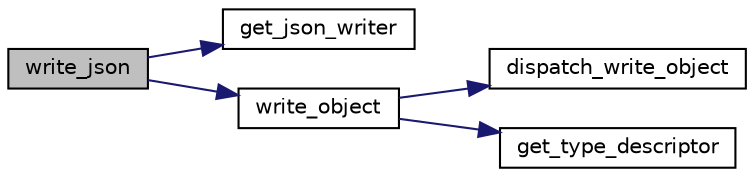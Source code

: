 digraph "write_json"
{
  edge [fontname="Helvetica",fontsize="10",labelfontname="Helvetica",labelfontsize="10"];
  node [fontname="Helvetica",fontsize="10",shape=record];
  rankdir="LR";
  Node42 [label="write_json",height=0.2,width=0.4,color="black", fillcolor="grey75", style="filled", fontcolor="black"];
  Node42 -> Node43 [color="midnightblue",fontsize="10",style="solid",fontname="Helvetica"];
  Node43 [label="get_json_writer",height=0.2,width=0.4,color="black", fillcolor="white", style="filled",URL="$json__writer_8h.html#a2efe8efe8b5e488eed205263b976a4ac"];
  Node42 -> Node44 [color="midnightblue",fontsize="10",style="solid",fontname="Helvetica"];
  Node44 [label="write_object",height=0.2,width=0.4,color="black", fillcolor="white", style="filled",URL="$json_8h.html#add1608bff3bc50f6f498f20fcef44be1"];
  Node44 -> Node45 [color="midnightblue",fontsize="10",style="solid",fontname="Helvetica"];
  Node45 [label="dispatch_write_object",height=0.2,width=0.4,color="black", fillcolor="white", style="filled",URL="$class__descriptor_8h.html#a649c17a92bc90b6dfb20d558796c848a"];
  Node44 -> Node46 [color="midnightblue",fontsize="10",style="solid",fontname="Helvetica"];
  Node46 [label="get_type_descriptor",height=0.2,width=0.4,color="black", fillcolor="white", style="filled",URL="$class__descriptor_8h.html#a94023ec1f1e10ea3ca358f63ada6ad12"];
}
